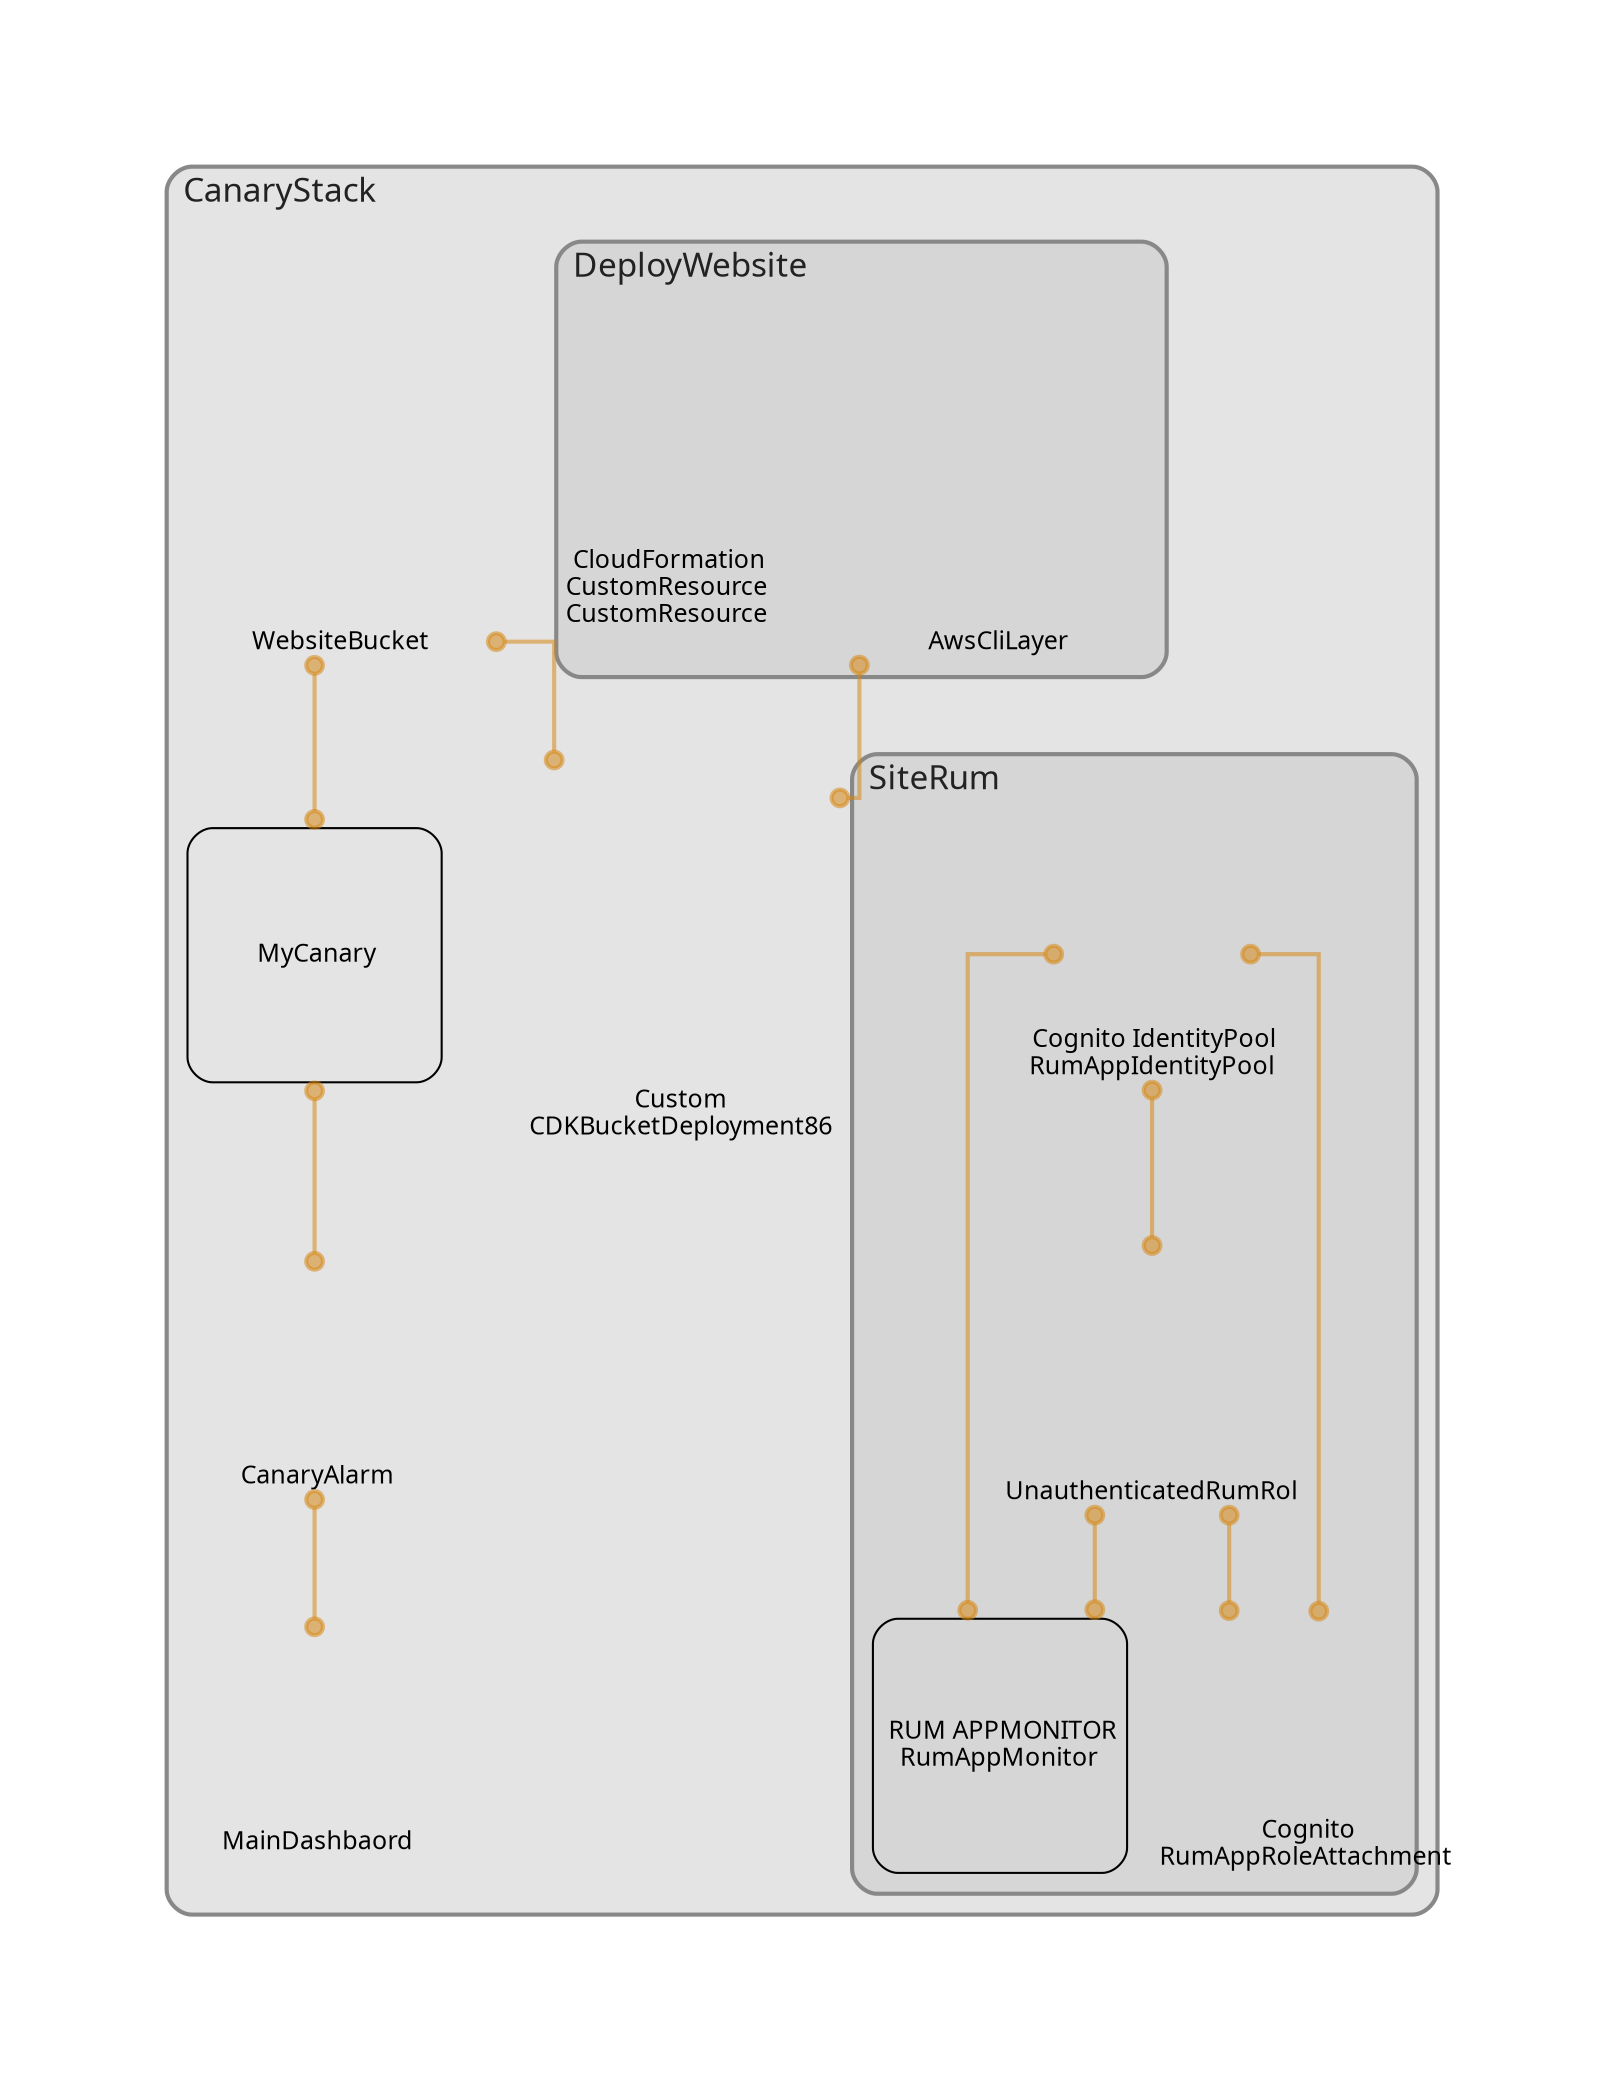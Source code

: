 digraph "Diagram" {
  splines = "ortho";
  pad = "1.0";
  nodesep = "0.60";
  ranksep = "0.75";
  fontname = "Sans-Serif";
  fontsize = "15";
  dpi = "200";
  rankdir = "BT";
  compound = "true";
  fontcolor = "#222222";
  edge [
    color = "#D5871488",
    penwidth = 2,
    arrowhead = "dot",
    arrowtail = "dot",
  ];
  node [
    shape = "box",
    style = "rounded",
    fixedsize = true,
    width = 1.7,
    height = 1.7,
    labelloc = "c",
    imagescale = true,
    fontname = "Sans-Serif",
    fontsize = 8,
    margin = 8,
  ];
  subgraph "CanaryStack" {
    subgraph "cluster-SubGraph.CanaryStack" {
      graph [
        label = "CanaryStack",
        labelloc = "b",
        labeljust = "l",
        margin = "10",
        fontsize = "16",
        penwidth = "2",
        pencolor = "#888888",
        style = "filled,rounded",
        fillcolor = "#e4e4e4",
      ];
      "CanaryStack/WebsiteBucket" [
        label = " WebsiteBucket",
        fontsize = 12,
        image = "/home/simon/code/stacks/canary/node_modules/cdk-dia/icons/aws/Service/Arch_Storage/64/Arch_Amazon-S3-Standard_64@5x.png",
        imagescale = "true",
        imagepos = "tc",
        penwidth = "0",
        shape = "node",
        fixedsize = "true",
        labelloc = "b",
        width = 2,
        height = 2.266,
      ];
      "CanaryStack/Custom__CDKBucketDeployment8693BB64968944B69AAFB0CC9EB8756C" [
        label = " Custom \nCDKBucketDeployment86",
        fontsize = 12,
        image = "/home/simon/code/stacks/canary/node_modules/cdk-dia/icons/aws/Service/Arch_Compute/64/Arch_AWS-Lambda_64@5x.png",
        imagescale = "true",
        imagepos = "tc",
        penwidth = "0",
        shape = "node",
        fixedsize = "true",
        labelloc = "b",
        width = 2,
        height = 2.4819999999999998,
      ];
      "CanaryStack/MyCanary" [
        label = " MyCanary",
        fontsize = 12,
      ];
      "CanaryStack/CanaryAlarm" [
        label = " CanaryAlarm",
        fontsize = 12,
        image = "/home/simon/code/stacks/canary/node_modules/cdk-dia/icons/aws/Service/Arch_Management-Governance/64/Arch_Amazon-CloudWatch_64@5x.png",
        imagescale = "true",
        imagepos = "tc",
        penwidth = "0",
        shape = "node",
        fixedsize = "true",
        labelloc = "b",
        width = 1.2,
        height = 1.466,
      ];
      "CanaryStack/MainDashbaord" [
        label = " MainDashbaord",
        fontsize = 12,
        image = "/home/simon/code/stacks/canary/node_modules/cdk-dia/icons/aws/Service/Arch_Management-Governance/64/Arch_Amazon-CloudWatch_64@5x.png",
        imagescale = "true",
        imagepos = "tc",
        penwidth = "0",
        shape = "node",
        fixedsize = "true",
        labelloc = "b",
        width = 1.2,
        height = 1.466,
      ];
      subgraph "cluster-SubGraph.DeployWebsite" {
        graph [
          label = "DeployWebsite",
          labelloc = "b",
          labeljust = "l",
          margin = "10",
          fontsize = "16",
          penwidth = "2",
          pencolor = "#888888",
          style = "filled,rounded",
          fillcolor = "#d6d6d6",
        ];
        "CanaryStack/DeployWebsite/AwsCliLayer" [
          label = " AwsCliLayer",
          fontsize = 12,
          image = "/home/simon/code/stacks/canary/node_modules/cdk-dia/icons/aws/Service/Arch_Compute/64/Arch_AWS-Lambda_64@5x.png",
          imagescale = "true",
          imagepos = "tc",
          penwidth = "0",
          shape = "node",
          fixedsize = "true",
          labelloc = "b",
          width = 2,
          height = 2.266,
        ];
        "CanaryStack/DeployWebsite/CustomResource" [
          label = " CloudFormation\nCustomResource\nCustomResource",
          fontsize = 12,
          image = "/home/simon/code/stacks/canary/node_modules/cdk-dia/icons/aws/Service/Arch_Management-Governance/64/Arch_AWS-CloudFormation_64@5x.png",
          imagescale = "true",
          imagepos = "tc",
          penwidth = "0",
          shape = "node",
          fixedsize = "true",
          labelloc = "b",
          width = 1.2,
          height = 1.898,
        ];
      }
      subgraph "cluster-SubGraph.SiteRum" {
        graph [
          label = "SiteRum",
          labelloc = "b",
          labeljust = "l",
          margin = "10",
          fontsize = "16",
          penwidth = "2",
          pencolor = "#888888",
          style = "filled,rounded",
          fillcolor = "#d6d6d6",
        ];
        "CanaryStack/SiteRum/RumAppIdentityPool" [
          label = " Cognito IdentityPool\nRumAppIdentityPool",
          fontsize = 12,
          image = "/home/simon/code/stacks/canary/node_modules/cdk-dia/icons/aws/Service/Arch_Security-Identity-Compliance/64/Arch_Amazon-Cognito_64.png",
          imagescale = "true",
          imagepos = "tc",
          penwidth = "0",
          shape = "node",
          fixedsize = "true",
          labelloc = "b",
          width = 1.2,
          height = 1.682,
        ];
        "CanaryStack/SiteRum/UnauthenticatedRumRole" [
          label = "\nUnauthenticatedRumRol",
          fontsize = 12,
          image = "/home/simon/code/stacks/canary/node_modules/cdk-dia/icons/aws/Service/Arch_Security-Identity-Compliance/64/Arch_AWS-Identity-and-Access-Management_64@5x.png",
          imagescale = "true",
          imagepos = "tc",
          penwidth = "0",
          shape = "node",
          fixedsize = "true",
          labelloc = "b",
          width = 1.2,
          height = 1.682,
        ];
        "CanaryStack/SiteRum/RumAppRoleAttachment" [
          label = " Cognito\nRumAppRoleAttachment",
          fontsize = 12,
          image = "/home/simon/code/stacks/canary/node_modules/cdk-dia/icons/aws/Service/Arch_Security-Identity-Compliance/64/Arch_Amazon-Cognito_64.png",
          imagescale = "true",
          imagepos = "tc",
          penwidth = "0",
          shape = "node",
          fixedsize = "true",
          labelloc = "b",
          width = 1.2,
          height = 1.682,
        ];
        "CanaryStack/SiteRum/RumAppMonitor" [
          label = " RUM APPMONITOR\nRumAppMonitor",
          fontsize = 12,
        ];
      }
    }
  }
  "CanaryStack/Custom__CDKBucketDeployment8693BB64968944B69AAFB0CC9EB8756C" -> "CanaryStack/WebsiteBucket" [
    dir = "both",
  ];
  "CanaryStack/Custom__CDKBucketDeployment8693BB64968944B69AAFB0CC9EB8756C" -> "CanaryStack/DeployWebsite/AwsCliLayer" [
    dir = "both",
  ];
  "CanaryStack/MyCanary" -> "CanaryStack/WebsiteBucket" [
    dir = "both",
  ];
  "CanaryStack/SiteRum/UnauthenticatedRumRole" -> "CanaryStack/SiteRum/RumAppIdentityPool" [
    dir = "both",
  ];
  "CanaryStack/SiteRum/RumAppRoleAttachment" -> "CanaryStack/SiteRum/RumAppIdentityPool" [
    dir = "both",
  ];
  "CanaryStack/SiteRum/RumAppRoleAttachment" -> "CanaryStack/SiteRum/UnauthenticatedRumRole" [
    dir = "both",
  ];
  "CanaryStack/SiteRum/RumAppMonitor" -> "CanaryStack/SiteRum/RumAppIdentityPool" [
    dir = "both",
  ];
  "CanaryStack/SiteRum/RumAppMonitor" -> "CanaryStack/SiteRum/UnauthenticatedRumRole" [
    dir = "both",
  ];
  "CanaryStack/CanaryAlarm" -> "CanaryStack/MyCanary" [
    dir = "both",
  ];
  "CanaryStack/MainDashbaord" -> "CanaryStack/CanaryAlarm" [
    dir = "both",
  ];
}